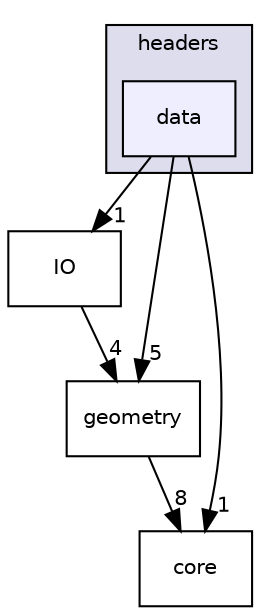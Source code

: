 digraph "C:/Users/vishu.b/source/repos/venumb/zSpace_v001/headers/data" {
  compound=true
  node [ fontsize="10", fontname="Helvetica"];
  edge [ labelfontsize="10", labelfontname="Helvetica"];
  subgraph clusterdir_23bc3ef9c0c65852104e023cfd46f1cf {
    graph [ bgcolor="#ddddee", pencolor="black", label="headers" fontname="Helvetica", fontsize="10", URL="dir_23bc3ef9c0c65852104e023cfd46f1cf.html"]
  dir_049680c6d4217ff217827ccc971f7f5a [shape=box, label="data", style="filled", fillcolor="#eeeeff", pencolor="black", URL="dir_049680c6d4217ff217827ccc971f7f5a.html"];
  }
  dir_c39ffa7e57fcef7fb395accd655af61c [shape=box label="IO" URL="dir_c39ffa7e57fcef7fb395accd655af61c.html"];
  dir_2c78b881e4b4a268aea6361c0bb052d5 [shape=box label="geometry" URL="dir_2c78b881e4b4a268aea6361c0bb052d5.html"];
  dir_7f29b4d89fa10ef71cafc38f1542a1ae [shape=box label="core" URL="dir_7f29b4d89fa10ef71cafc38f1542a1ae.html"];
  dir_049680c6d4217ff217827ccc971f7f5a->dir_c39ffa7e57fcef7fb395accd655af61c [headlabel="1", labeldistance=1.5 headhref="dir_000010_000015.html"];
  dir_049680c6d4217ff217827ccc971f7f5a->dir_2c78b881e4b4a268aea6361c0bb052d5 [headlabel="5", labeldistance=1.5 headhref="dir_000010_000013.html"];
  dir_049680c6d4217ff217827ccc971f7f5a->dir_7f29b4d89fa10ef71cafc38f1542a1ae [headlabel="1", labeldistance=1.5 headhref="dir_000010_000009.html"];
  dir_c39ffa7e57fcef7fb395accd655af61c->dir_2c78b881e4b4a268aea6361c0bb052d5 [headlabel="4", labeldistance=1.5 headhref="dir_000015_000013.html"];
  dir_2c78b881e4b4a268aea6361c0bb052d5->dir_7f29b4d89fa10ef71cafc38f1542a1ae [headlabel="8", labeldistance=1.5 headhref="dir_000013_000009.html"];
}
